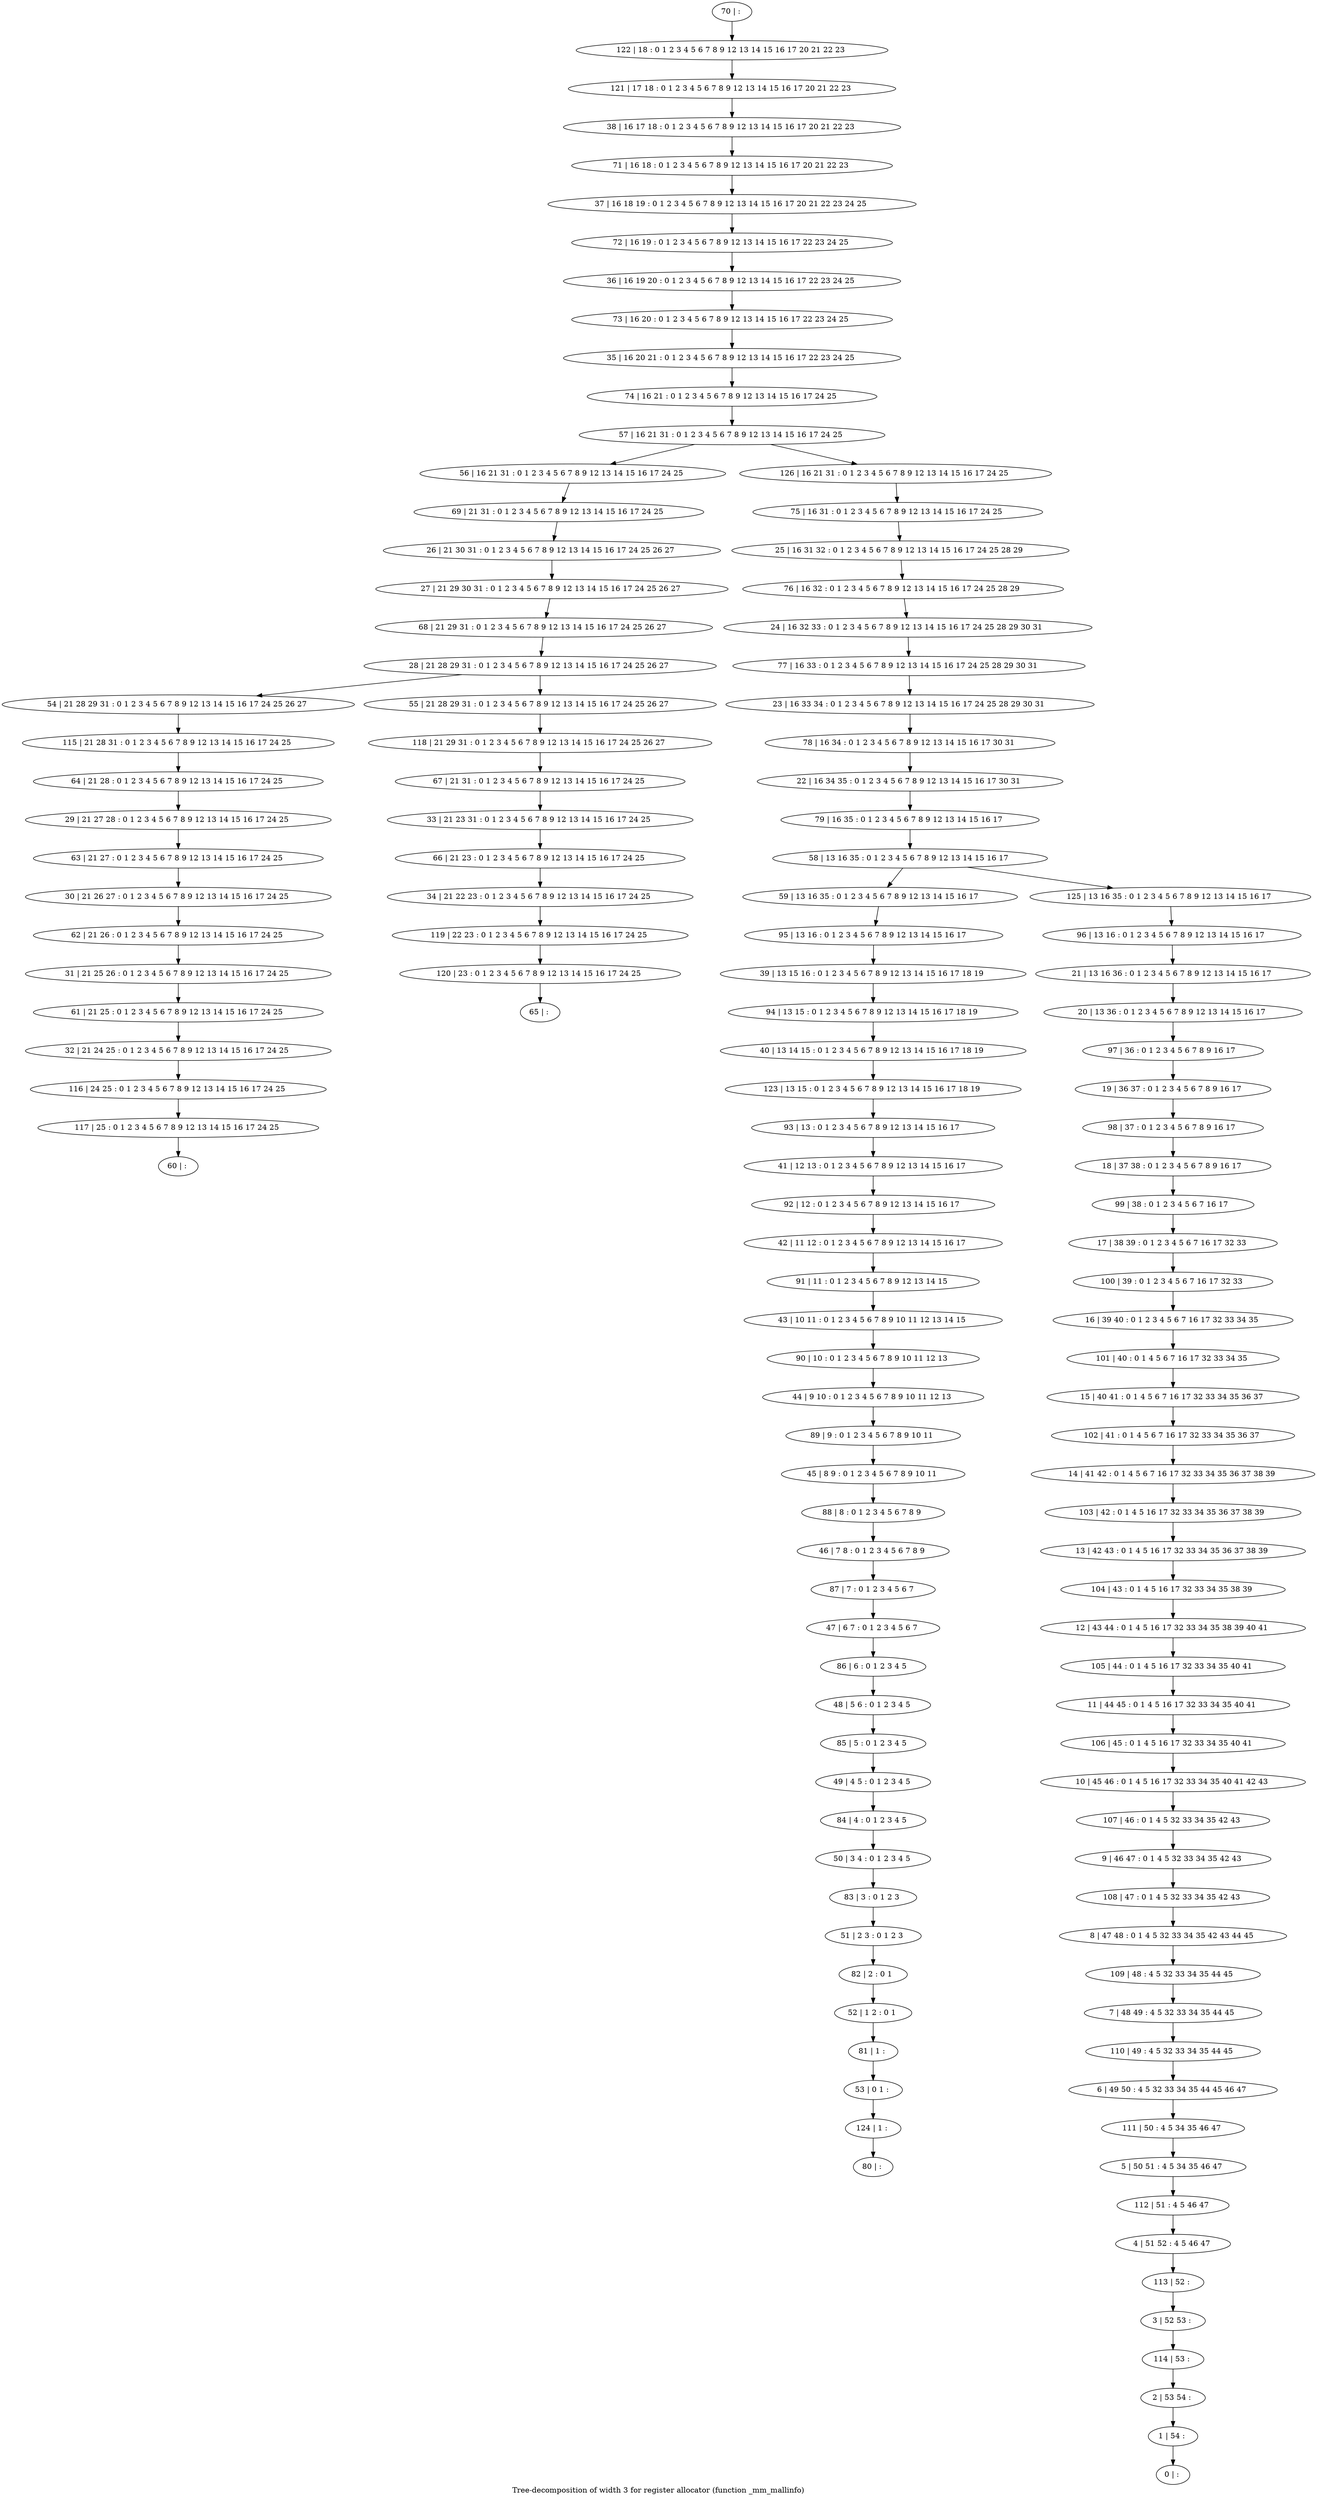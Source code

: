 digraph G {
graph [label="Tree-decomposition of width 3 for register allocator (function _mm_mallinfo)"]
0[label="0 | : "];
1[label="1 | 54 : "];
2[label="2 | 53 54 : "];
3[label="3 | 52 53 : "];
4[label="4 | 51 52 : 4 5 46 47 "];
5[label="5 | 50 51 : 4 5 34 35 46 47 "];
6[label="6 | 49 50 : 4 5 32 33 34 35 44 45 46 47 "];
7[label="7 | 48 49 : 4 5 32 33 34 35 44 45 "];
8[label="8 | 47 48 : 0 1 4 5 32 33 34 35 42 43 44 45 "];
9[label="9 | 46 47 : 0 1 4 5 32 33 34 35 42 43 "];
10[label="10 | 45 46 : 0 1 4 5 16 17 32 33 34 35 40 41 42 43 "];
11[label="11 | 44 45 : 0 1 4 5 16 17 32 33 34 35 40 41 "];
12[label="12 | 43 44 : 0 1 4 5 16 17 32 33 34 35 38 39 40 41 "];
13[label="13 | 42 43 : 0 1 4 5 16 17 32 33 34 35 36 37 38 39 "];
14[label="14 | 41 42 : 0 1 4 5 6 7 16 17 32 33 34 35 36 37 38 39 "];
15[label="15 | 40 41 : 0 1 4 5 6 7 16 17 32 33 34 35 36 37 "];
16[label="16 | 39 40 : 0 1 2 3 4 5 6 7 16 17 32 33 34 35 "];
17[label="17 | 38 39 : 0 1 2 3 4 5 6 7 16 17 32 33 "];
18[label="18 | 37 38 : 0 1 2 3 4 5 6 7 8 9 16 17 "];
19[label="19 | 36 37 : 0 1 2 3 4 5 6 7 8 9 16 17 "];
20[label="20 | 13 36 : 0 1 2 3 4 5 6 7 8 9 12 13 14 15 16 17 "];
21[label="21 | 13 16 36 : 0 1 2 3 4 5 6 7 8 9 12 13 14 15 16 17 "];
22[label="22 | 16 34 35 : 0 1 2 3 4 5 6 7 8 9 12 13 14 15 16 17 30 31 "];
23[label="23 | 16 33 34 : 0 1 2 3 4 5 6 7 8 9 12 13 14 15 16 17 24 25 28 29 30 31 "];
24[label="24 | 16 32 33 : 0 1 2 3 4 5 6 7 8 9 12 13 14 15 16 17 24 25 28 29 30 31 "];
25[label="25 | 16 31 32 : 0 1 2 3 4 5 6 7 8 9 12 13 14 15 16 17 24 25 28 29 "];
26[label="26 | 21 30 31 : 0 1 2 3 4 5 6 7 8 9 12 13 14 15 16 17 24 25 26 27 "];
27[label="27 | 21 29 30 31 : 0 1 2 3 4 5 6 7 8 9 12 13 14 15 16 17 24 25 26 27 "];
28[label="28 | 21 28 29 31 : 0 1 2 3 4 5 6 7 8 9 12 13 14 15 16 17 24 25 26 27 "];
29[label="29 | 21 27 28 : 0 1 2 3 4 5 6 7 8 9 12 13 14 15 16 17 24 25 "];
30[label="30 | 21 26 27 : 0 1 2 3 4 5 6 7 8 9 12 13 14 15 16 17 24 25 "];
31[label="31 | 21 25 26 : 0 1 2 3 4 5 6 7 8 9 12 13 14 15 16 17 24 25 "];
32[label="32 | 21 24 25 : 0 1 2 3 4 5 6 7 8 9 12 13 14 15 16 17 24 25 "];
33[label="33 | 21 23 31 : 0 1 2 3 4 5 6 7 8 9 12 13 14 15 16 17 24 25 "];
34[label="34 | 21 22 23 : 0 1 2 3 4 5 6 7 8 9 12 13 14 15 16 17 24 25 "];
35[label="35 | 16 20 21 : 0 1 2 3 4 5 6 7 8 9 12 13 14 15 16 17 22 23 24 25 "];
36[label="36 | 16 19 20 : 0 1 2 3 4 5 6 7 8 9 12 13 14 15 16 17 22 23 24 25 "];
37[label="37 | 16 18 19 : 0 1 2 3 4 5 6 7 8 9 12 13 14 15 16 17 20 21 22 23 24 25 "];
38[label="38 | 16 17 18 : 0 1 2 3 4 5 6 7 8 9 12 13 14 15 16 17 20 21 22 23 "];
39[label="39 | 13 15 16 : 0 1 2 3 4 5 6 7 8 9 12 13 14 15 16 17 18 19 "];
40[label="40 | 13 14 15 : 0 1 2 3 4 5 6 7 8 9 12 13 14 15 16 17 18 19 "];
41[label="41 | 12 13 : 0 1 2 3 4 5 6 7 8 9 12 13 14 15 16 17 "];
42[label="42 | 11 12 : 0 1 2 3 4 5 6 7 8 9 12 13 14 15 16 17 "];
43[label="43 | 10 11 : 0 1 2 3 4 5 6 7 8 9 10 11 12 13 14 15 "];
44[label="44 | 9 10 : 0 1 2 3 4 5 6 7 8 9 10 11 12 13 "];
45[label="45 | 8 9 : 0 1 2 3 4 5 6 7 8 9 10 11 "];
46[label="46 | 7 8 : 0 1 2 3 4 5 6 7 8 9 "];
47[label="47 | 6 7 : 0 1 2 3 4 5 6 7 "];
48[label="48 | 5 6 : 0 1 2 3 4 5 "];
49[label="49 | 4 5 : 0 1 2 3 4 5 "];
50[label="50 | 3 4 : 0 1 2 3 4 5 "];
51[label="51 | 2 3 : 0 1 2 3 "];
52[label="52 | 1 2 : 0 1 "];
53[label="53 | 0 1 : "];
54[label="54 | 21 28 29 31 : 0 1 2 3 4 5 6 7 8 9 12 13 14 15 16 17 24 25 26 27 "];
55[label="55 | 21 28 29 31 : 0 1 2 3 4 5 6 7 8 9 12 13 14 15 16 17 24 25 26 27 "];
56[label="56 | 16 21 31 : 0 1 2 3 4 5 6 7 8 9 12 13 14 15 16 17 24 25 "];
57[label="57 | 16 21 31 : 0 1 2 3 4 5 6 7 8 9 12 13 14 15 16 17 24 25 "];
58[label="58 | 13 16 35 : 0 1 2 3 4 5 6 7 8 9 12 13 14 15 16 17 "];
59[label="59 | 13 16 35 : 0 1 2 3 4 5 6 7 8 9 12 13 14 15 16 17 "];
60[label="60 | : "];
61[label="61 | 21 25 : 0 1 2 3 4 5 6 7 8 9 12 13 14 15 16 17 24 25 "];
62[label="62 | 21 26 : 0 1 2 3 4 5 6 7 8 9 12 13 14 15 16 17 24 25 "];
63[label="63 | 21 27 : 0 1 2 3 4 5 6 7 8 9 12 13 14 15 16 17 24 25 "];
64[label="64 | 21 28 : 0 1 2 3 4 5 6 7 8 9 12 13 14 15 16 17 24 25 "];
65[label="65 | : "];
66[label="66 | 21 23 : 0 1 2 3 4 5 6 7 8 9 12 13 14 15 16 17 24 25 "];
67[label="67 | 21 31 : 0 1 2 3 4 5 6 7 8 9 12 13 14 15 16 17 24 25 "];
68[label="68 | 21 29 31 : 0 1 2 3 4 5 6 7 8 9 12 13 14 15 16 17 24 25 26 27 "];
69[label="69 | 21 31 : 0 1 2 3 4 5 6 7 8 9 12 13 14 15 16 17 24 25 "];
70[label="70 | : "];
71[label="71 | 16 18 : 0 1 2 3 4 5 6 7 8 9 12 13 14 15 16 17 20 21 22 23 "];
72[label="72 | 16 19 : 0 1 2 3 4 5 6 7 8 9 12 13 14 15 16 17 22 23 24 25 "];
73[label="73 | 16 20 : 0 1 2 3 4 5 6 7 8 9 12 13 14 15 16 17 22 23 24 25 "];
74[label="74 | 16 21 : 0 1 2 3 4 5 6 7 8 9 12 13 14 15 16 17 24 25 "];
75[label="75 | 16 31 : 0 1 2 3 4 5 6 7 8 9 12 13 14 15 16 17 24 25 "];
76[label="76 | 16 32 : 0 1 2 3 4 5 6 7 8 9 12 13 14 15 16 17 24 25 28 29 "];
77[label="77 | 16 33 : 0 1 2 3 4 5 6 7 8 9 12 13 14 15 16 17 24 25 28 29 30 31 "];
78[label="78 | 16 34 : 0 1 2 3 4 5 6 7 8 9 12 13 14 15 16 17 30 31 "];
79[label="79 | 16 35 : 0 1 2 3 4 5 6 7 8 9 12 13 14 15 16 17 "];
80[label="80 | : "];
81[label="81 | 1 : "];
82[label="82 | 2 : 0 1 "];
83[label="83 | 3 : 0 1 2 3 "];
84[label="84 | 4 : 0 1 2 3 4 5 "];
85[label="85 | 5 : 0 1 2 3 4 5 "];
86[label="86 | 6 : 0 1 2 3 4 5 "];
87[label="87 | 7 : 0 1 2 3 4 5 6 7 "];
88[label="88 | 8 : 0 1 2 3 4 5 6 7 8 9 "];
89[label="89 | 9 : 0 1 2 3 4 5 6 7 8 9 10 11 "];
90[label="90 | 10 : 0 1 2 3 4 5 6 7 8 9 10 11 12 13 "];
91[label="91 | 11 : 0 1 2 3 4 5 6 7 8 9 12 13 14 15 "];
92[label="92 | 12 : 0 1 2 3 4 5 6 7 8 9 12 13 14 15 16 17 "];
93[label="93 | 13 : 0 1 2 3 4 5 6 7 8 9 12 13 14 15 16 17 "];
94[label="94 | 13 15 : 0 1 2 3 4 5 6 7 8 9 12 13 14 15 16 17 18 19 "];
95[label="95 | 13 16 : 0 1 2 3 4 5 6 7 8 9 12 13 14 15 16 17 "];
96[label="96 | 13 16 : 0 1 2 3 4 5 6 7 8 9 12 13 14 15 16 17 "];
97[label="97 | 36 : 0 1 2 3 4 5 6 7 8 9 16 17 "];
98[label="98 | 37 : 0 1 2 3 4 5 6 7 8 9 16 17 "];
99[label="99 | 38 : 0 1 2 3 4 5 6 7 16 17 "];
100[label="100 | 39 : 0 1 2 3 4 5 6 7 16 17 32 33 "];
101[label="101 | 40 : 0 1 4 5 6 7 16 17 32 33 34 35 "];
102[label="102 | 41 : 0 1 4 5 6 7 16 17 32 33 34 35 36 37 "];
103[label="103 | 42 : 0 1 4 5 16 17 32 33 34 35 36 37 38 39 "];
104[label="104 | 43 : 0 1 4 5 16 17 32 33 34 35 38 39 "];
105[label="105 | 44 : 0 1 4 5 16 17 32 33 34 35 40 41 "];
106[label="106 | 45 : 0 1 4 5 16 17 32 33 34 35 40 41 "];
107[label="107 | 46 : 0 1 4 5 32 33 34 35 42 43 "];
108[label="108 | 47 : 0 1 4 5 32 33 34 35 42 43 "];
109[label="109 | 48 : 4 5 32 33 34 35 44 45 "];
110[label="110 | 49 : 4 5 32 33 34 35 44 45 "];
111[label="111 | 50 : 4 5 34 35 46 47 "];
112[label="112 | 51 : 4 5 46 47 "];
113[label="113 | 52 : "];
114[label="114 | 53 : "];
115[label="115 | 21 28 31 : 0 1 2 3 4 5 6 7 8 9 12 13 14 15 16 17 24 25 "];
116[label="116 | 24 25 : 0 1 2 3 4 5 6 7 8 9 12 13 14 15 16 17 24 25 "];
117[label="117 | 25 : 0 1 2 3 4 5 6 7 8 9 12 13 14 15 16 17 24 25 "];
118[label="118 | 21 29 31 : 0 1 2 3 4 5 6 7 8 9 12 13 14 15 16 17 24 25 26 27 "];
119[label="119 | 22 23 : 0 1 2 3 4 5 6 7 8 9 12 13 14 15 16 17 24 25 "];
120[label="120 | 23 : 0 1 2 3 4 5 6 7 8 9 12 13 14 15 16 17 24 25 "];
121[label="121 | 17 18 : 0 1 2 3 4 5 6 7 8 9 12 13 14 15 16 17 20 21 22 23 "];
122[label="122 | 18 : 0 1 2 3 4 5 6 7 8 9 12 13 14 15 16 17 20 21 22 23 "];
123[label="123 | 13 15 : 0 1 2 3 4 5 6 7 8 9 12 13 14 15 16 17 18 19 "];
124[label="124 | 1 : "];
125[label="125 | 13 16 35 : 0 1 2 3 4 5 6 7 8 9 12 13 14 15 16 17 "];
126[label="126 | 16 21 31 : 0 1 2 3 4 5 6 7 8 9 12 13 14 15 16 17 24 25 "];
26->27 ;
28->54 ;
28->55 ;
61->32 ;
31->61 ;
62->31 ;
30->62 ;
63->30 ;
29->63 ;
64->29 ;
66->34 ;
33->66 ;
67->33 ;
68->28 ;
27->68 ;
69->26 ;
56->69 ;
81->53 ;
52->81 ;
82->52 ;
51->82 ;
83->51 ;
50->83 ;
84->50 ;
49->84 ;
85->49 ;
48->85 ;
86->48 ;
47->86 ;
87->47 ;
46->87 ;
88->46 ;
45->88 ;
89->45 ;
44->89 ;
90->44 ;
43->90 ;
91->43 ;
42->91 ;
92->42 ;
41->92 ;
93->41 ;
94->40 ;
39->94 ;
95->39 ;
59->95 ;
115->64 ;
54->115 ;
32->116 ;
117->60 ;
116->117 ;
118->67 ;
55->118 ;
34->119 ;
120->65 ;
119->120 ;
123->93 ;
40->123 ;
124->80 ;
53->124 ;
70->122 ;
122->121 ;
121->38 ;
38->71 ;
71->37 ;
37->72 ;
72->36 ;
36->73 ;
73->35 ;
35->74 ;
74->57 ;
75->25 ;
25->76 ;
76->24 ;
24->77 ;
77->23 ;
23->78 ;
78->22 ;
22->79 ;
79->58 ;
96->21 ;
21->20 ;
20->97 ;
97->19 ;
19->98 ;
98->18 ;
18->99 ;
99->17 ;
17->100 ;
100->16 ;
16->101 ;
101->15 ;
15->102 ;
102->14 ;
14->103 ;
103->13 ;
13->104 ;
104->12 ;
12->105 ;
105->11 ;
11->106 ;
106->10 ;
10->107 ;
107->9 ;
9->108 ;
108->8 ;
8->109 ;
109->7 ;
7->110 ;
110->6 ;
6->111 ;
111->5 ;
5->112 ;
112->4 ;
4->113 ;
113->3 ;
3->114 ;
114->2 ;
2->1 ;
1->0 ;
125->96 ;
126->75 ;
58->59 ;
58->125 ;
57->56 ;
57->126 ;
}
